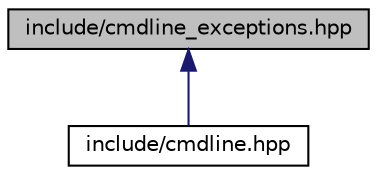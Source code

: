 digraph "include/cmdline_exceptions.hpp"
{
 // LATEX_PDF_SIZE
  edge [fontname="Helvetica",fontsize="10",labelfontname="Helvetica",labelfontsize="10"];
  node [fontname="Helvetica",fontsize="10",shape=record];
  Node1 [label="include/cmdline_exceptions.hpp",height=0.2,width=0.4,color="black", fillcolor="grey75", style="filled", fontcolor="black",tooltip=" "];
  Node1 -> Node2 [dir="back",color="midnightblue",fontsize="10",style="solid",fontname="Helvetica"];
  Node2 [label="include/cmdline.hpp",height=0.2,width=0.4,color="black", fillcolor="white", style="filled",URL="$dd/d2a/include_2cmdline_8hpp.html",tooltip=" "];
}
